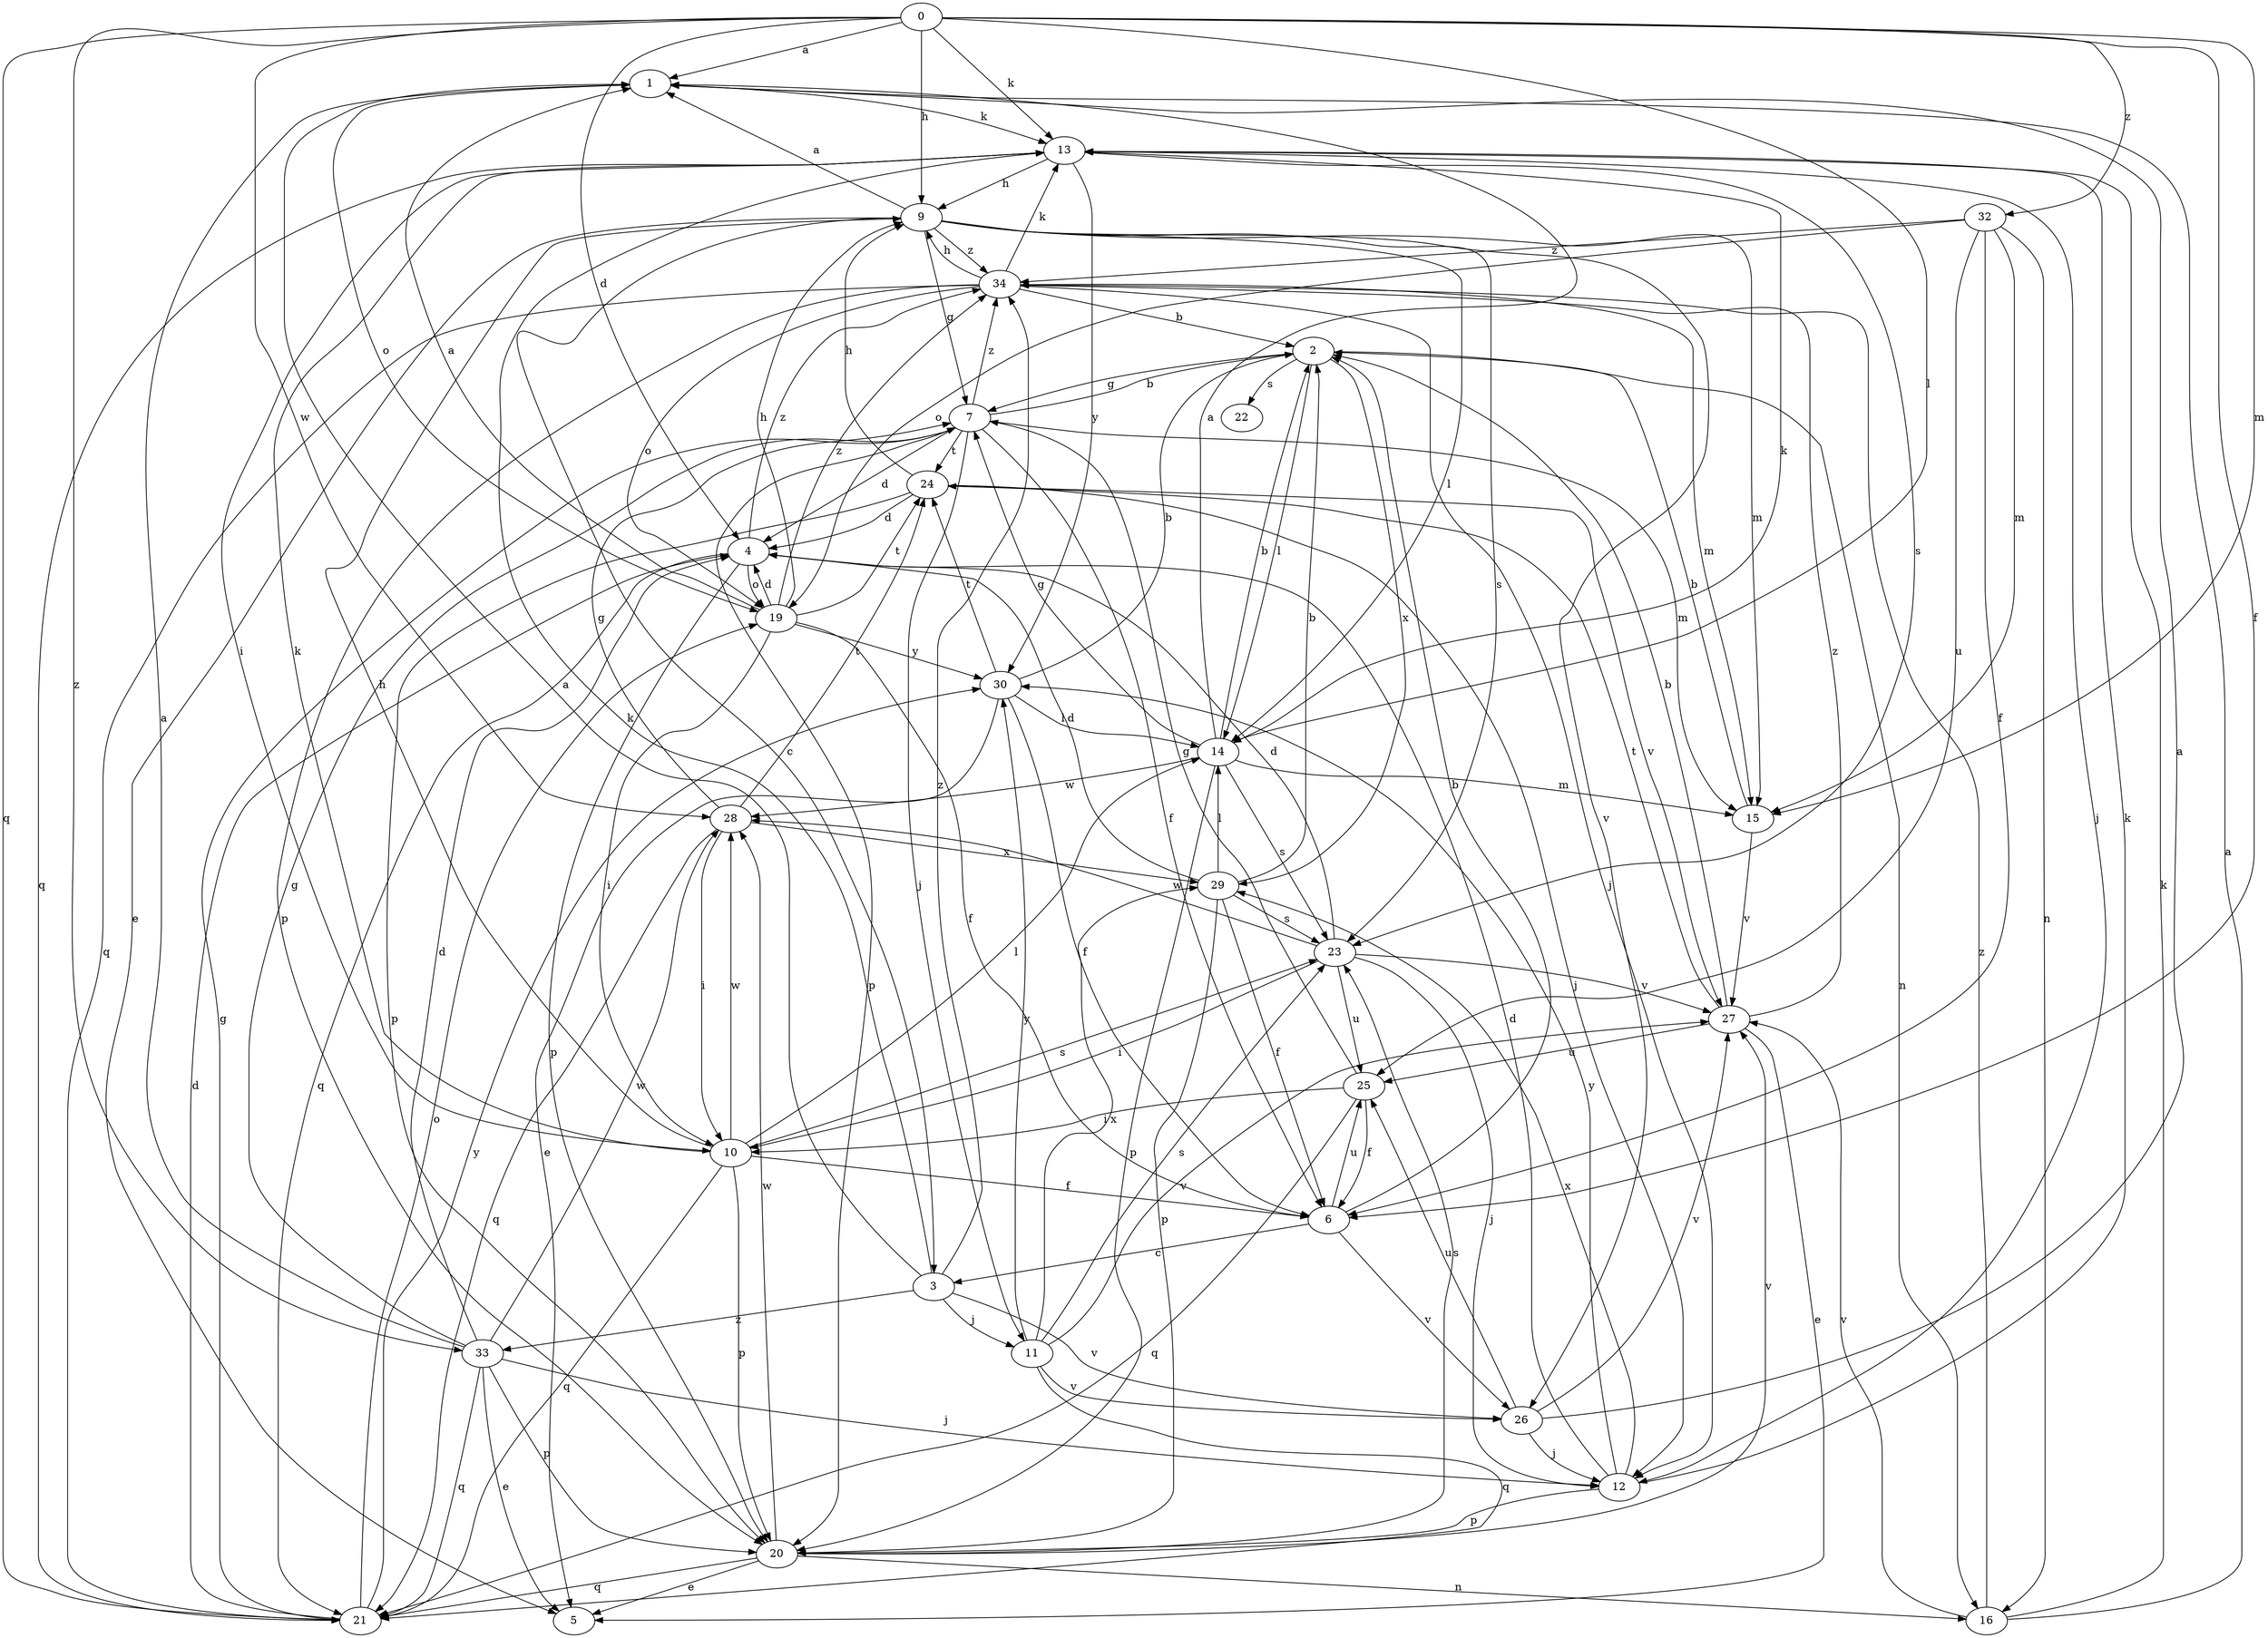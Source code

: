 strict digraph  {
0;
1;
2;
3;
4;
5;
6;
7;
9;
10;
11;
12;
13;
14;
15;
16;
19;
20;
21;
22;
23;
24;
25;
26;
27;
28;
29;
30;
32;
33;
34;
0 -> 1  [label=a];
0 -> 4  [label=d];
0 -> 6  [label=f];
0 -> 9  [label=h];
0 -> 13  [label=k];
0 -> 14  [label=l];
0 -> 15  [label=m];
0 -> 21  [label=q];
0 -> 28  [label=w];
0 -> 32  [label=z];
0 -> 33  [label=z];
1 -> 13  [label=k];
1 -> 19  [label=o];
2 -> 7  [label=g];
2 -> 14  [label=l];
2 -> 16  [label=n];
2 -> 22  [label=s];
2 -> 29  [label=x];
3 -> 1  [label=a];
3 -> 11  [label=j];
3 -> 13  [label=k];
3 -> 26  [label=v];
3 -> 33  [label=z];
3 -> 34  [label=z];
4 -> 19  [label=o];
4 -> 20  [label=p];
4 -> 21  [label=q];
4 -> 34  [label=z];
6 -> 2  [label=b];
6 -> 3  [label=c];
6 -> 25  [label=u];
6 -> 26  [label=v];
7 -> 2  [label=b];
7 -> 4  [label=d];
7 -> 6  [label=f];
7 -> 11  [label=j];
7 -> 15  [label=m];
7 -> 20  [label=p];
7 -> 24  [label=t];
7 -> 34  [label=z];
9 -> 1  [label=a];
9 -> 3  [label=c];
9 -> 5  [label=e];
9 -> 7  [label=g];
9 -> 14  [label=l];
9 -> 15  [label=m];
9 -> 23  [label=s];
9 -> 26  [label=v];
9 -> 34  [label=z];
10 -> 6  [label=f];
10 -> 9  [label=h];
10 -> 13  [label=k];
10 -> 14  [label=l];
10 -> 20  [label=p];
10 -> 21  [label=q];
10 -> 23  [label=s];
10 -> 28  [label=w];
11 -> 21  [label=q];
11 -> 23  [label=s];
11 -> 26  [label=v];
11 -> 27  [label=v];
11 -> 29  [label=x];
11 -> 30  [label=y];
12 -> 4  [label=d];
12 -> 13  [label=k];
12 -> 20  [label=p];
12 -> 29  [label=x];
12 -> 30  [label=y];
13 -> 9  [label=h];
13 -> 10  [label=i];
13 -> 12  [label=j];
13 -> 21  [label=q];
13 -> 23  [label=s];
13 -> 30  [label=y];
14 -> 1  [label=a];
14 -> 2  [label=b];
14 -> 7  [label=g];
14 -> 13  [label=k];
14 -> 15  [label=m];
14 -> 20  [label=p];
14 -> 23  [label=s];
14 -> 28  [label=w];
15 -> 2  [label=b];
15 -> 27  [label=v];
16 -> 1  [label=a];
16 -> 13  [label=k];
16 -> 27  [label=v];
16 -> 34  [label=z];
19 -> 1  [label=a];
19 -> 4  [label=d];
19 -> 6  [label=f];
19 -> 9  [label=h];
19 -> 10  [label=i];
19 -> 24  [label=t];
19 -> 30  [label=y];
19 -> 34  [label=z];
20 -> 5  [label=e];
20 -> 16  [label=n];
20 -> 21  [label=q];
20 -> 23  [label=s];
20 -> 27  [label=v];
20 -> 28  [label=w];
21 -> 4  [label=d];
21 -> 7  [label=g];
21 -> 19  [label=o];
21 -> 30  [label=y];
23 -> 4  [label=d];
23 -> 10  [label=i];
23 -> 12  [label=j];
23 -> 25  [label=u];
23 -> 27  [label=v];
23 -> 28  [label=w];
24 -> 4  [label=d];
24 -> 9  [label=h];
24 -> 12  [label=j];
24 -> 20  [label=p];
24 -> 27  [label=v];
25 -> 6  [label=f];
25 -> 7  [label=g];
25 -> 10  [label=i];
25 -> 21  [label=q];
26 -> 1  [label=a];
26 -> 12  [label=j];
26 -> 25  [label=u];
26 -> 27  [label=v];
27 -> 2  [label=b];
27 -> 5  [label=e];
27 -> 24  [label=t];
27 -> 25  [label=u];
27 -> 34  [label=z];
28 -> 7  [label=g];
28 -> 10  [label=i];
28 -> 21  [label=q];
28 -> 24  [label=t];
28 -> 29  [label=x];
29 -> 2  [label=b];
29 -> 4  [label=d];
29 -> 6  [label=f];
29 -> 14  [label=l];
29 -> 20  [label=p];
29 -> 23  [label=s];
30 -> 2  [label=b];
30 -> 5  [label=e];
30 -> 6  [label=f];
30 -> 14  [label=l];
30 -> 24  [label=t];
32 -> 6  [label=f];
32 -> 15  [label=m];
32 -> 16  [label=n];
32 -> 19  [label=o];
32 -> 25  [label=u];
32 -> 34  [label=z];
33 -> 1  [label=a];
33 -> 4  [label=d];
33 -> 5  [label=e];
33 -> 7  [label=g];
33 -> 12  [label=j];
33 -> 20  [label=p];
33 -> 21  [label=q];
33 -> 28  [label=w];
34 -> 2  [label=b];
34 -> 9  [label=h];
34 -> 12  [label=j];
34 -> 13  [label=k];
34 -> 15  [label=m];
34 -> 19  [label=o];
34 -> 20  [label=p];
34 -> 21  [label=q];
}
